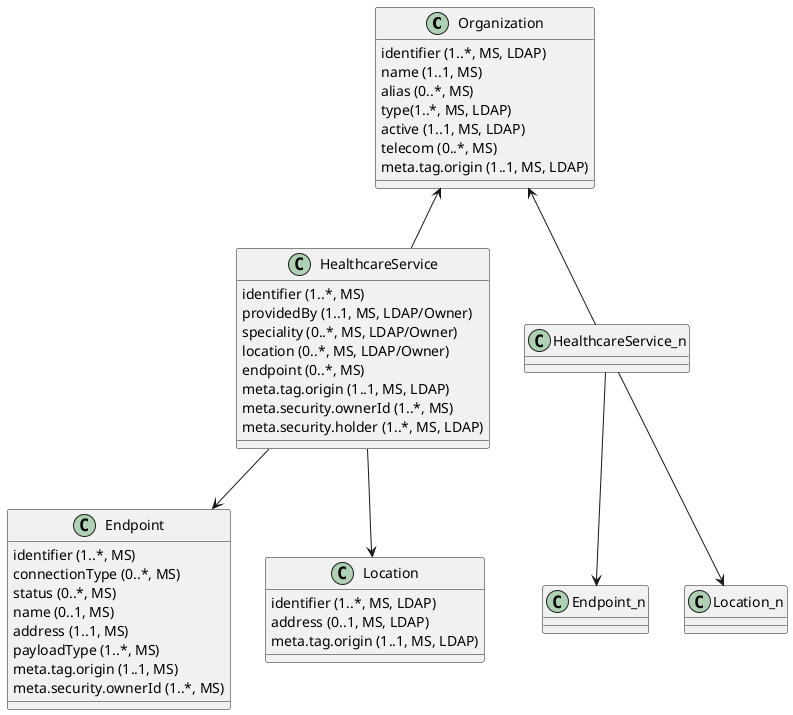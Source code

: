 @startuml
 
class Organization {
  {field} identifier (1..*, MS, LDAP)
  {field} name (1..1, MS)
  {field} alias (0..*, MS)
  {field} type(1..*, MS, LDAP)
  {field} active (1..1, MS, LDAP)
  {field} telecom (0..*, MS)
  {field} meta.tag.origin (1..1, MS, LDAP)
}
 
class HealthcareService {
  {field} identifier (1..*, MS)
  {field} providedBy (1..1, MS, LDAP/Owner)
  {field} speciality (0..*, MS, LDAP/Owner)
  {field} location (0..*, MS, LDAP/Owner)
  {field} endpoint (0..*, MS)
  {field} meta.tag.origin (1..1, MS, LDAP)
  {field} meta.security.ownerId (1..*, MS)
  {field} meta.security.holder (1..*, MS, LDAP)
}
 
class Endpoint {
  {field} identifier (1..*, MS)
  {field} connectionType (0..*, MS)
  {field} status (0..*, MS)
  {field} name (0..1, MS)
  {field} address (1..1, MS)
  {field} payloadType (1..*, MS)
  {field} meta.tag.origin (1..1, MS)
  {field} meta.security.ownerId (1..*, MS)
}
 
class Location {
  {field} identifier (1..*, MS, LDAP)
  {field} address (0..1, MS, LDAP)
  {field} meta.tag.origin (1..1, MS, LDAP)
}
 
Organization <-- HealthcareService
HealthcareService --> Endpoint
HealthcareService --> Location
 
Organization <-- HealthcareService_n
HealthcareService_n --> Endpoint_n
HealthcareService_n --> Location_n
 
@enduml
